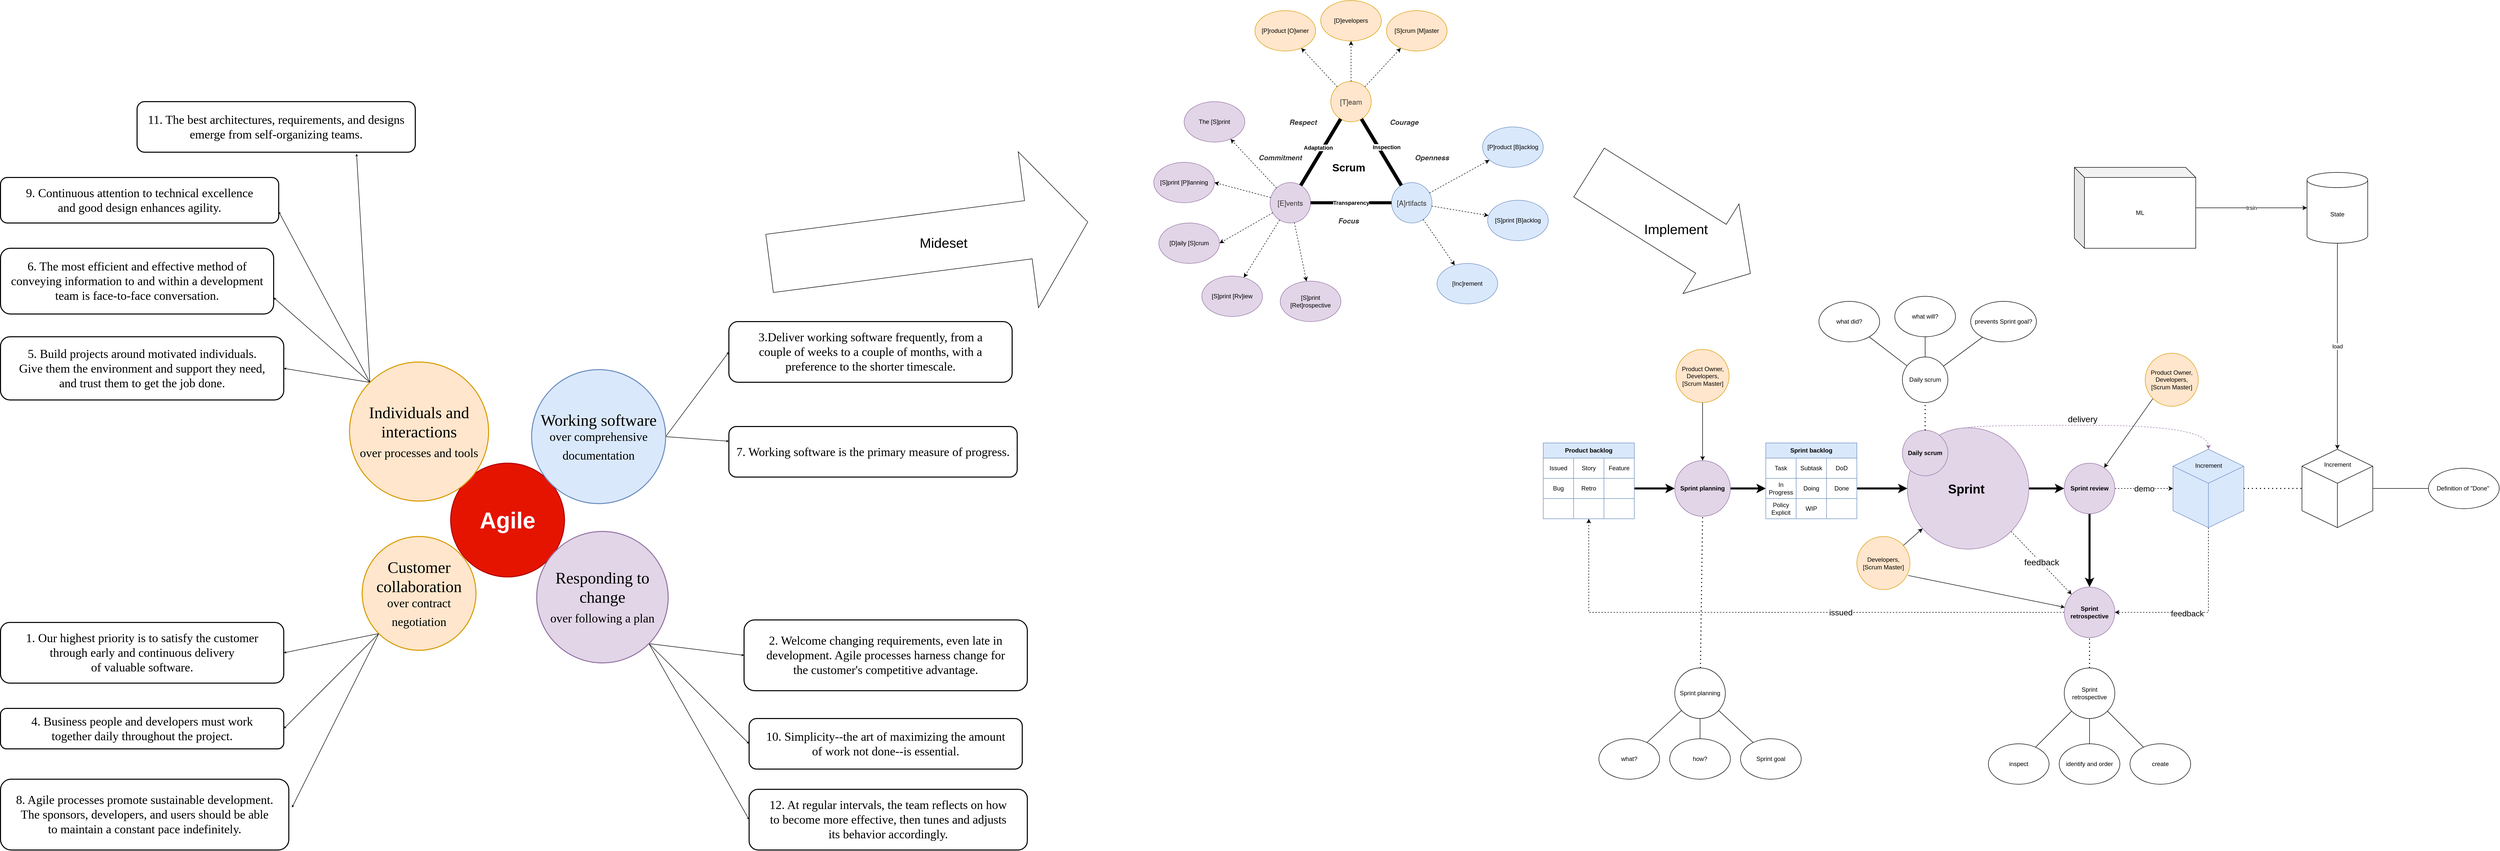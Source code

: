 <mxfile version="20.6.0" type="github">
  <diagram id="vTIlGKn34Agy7_nbuYvW" name="Page-1">
    <mxGraphModel dx="5376" dy="1894" grid="1" gridSize="10" guides="1" tooltips="1" connect="1" arrows="1" fold="1" page="1" pageScale="1" pageWidth="1100" pageHeight="850" math="0" shadow="0">
      <root>
        <mxCell id="0" />
        <mxCell id="1" parent="0" />
        <mxCell id="4XVsGeKiMnGcDN7NZz1f-46" style="edgeStyle=orthogonalEdgeStyle;rounded=0;orthogonalLoop=1;jettySize=auto;html=1;strokeWidth=4;" parent="1" source="4XVsGeKiMnGcDN7NZz1f-1" target="pWea8SycgsO2kqLgSIZi-3" edge="1">
          <mxGeometry relative="1" as="geometry">
            <mxPoint x="920" y="325" as="targetPoint" />
          </mxGeometry>
        </mxCell>
        <mxCell id="4XVsGeKiMnGcDN7NZz1f-50" style="edgeStyle=orthogonalEdgeStyle;rounded=0;orthogonalLoop=1;jettySize=auto;html=1;strokeWidth=4;" parent="1" source="pWea8SycgsO2kqLgSIZi-3" target="pWea8SycgsO2kqLgSIZi-4" edge="1">
          <mxGeometry relative="1" as="geometry">
            <mxPoint x="715" y="540" as="targetPoint" />
            <Array as="points">
              <mxPoint x="970" y="420" />
              <mxPoint x="970" y="420" />
            </Array>
          </mxGeometry>
        </mxCell>
        <mxCell id="--FnyJ7yt4JysMKt7wGG-60" style="edgeStyle=orthogonalEdgeStyle;rounded=0;orthogonalLoop=1;jettySize=auto;html=1;entryX=0.5;entryY=0;entryDx=0;entryDy=0;entryPerimeter=0;fontSize=25;endSize=6;strokeWidth=1;spacing=7;fillColor=#e1d5e7;strokeColor=#9673a6;curved=1;dashed=1;" parent="1" source="4XVsGeKiMnGcDN7NZz1f-1" target="4XVsGeKiMnGcDN7NZz1f-44" edge="1">
          <mxGeometry relative="1" as="geometry">
            <Array as="points">
              <mxPoint x="730" y="200" />
              <mxPoint x="1205" y="200" />
            </Array>
          </mxGeometry>
        </mxCell>
        <mxCell id="--FnyJ7yt4JysMKt7wGG-61" value="&lt;font style=&quot;font-size: 17px&quot;&gt;delivery&lt;/font&gt;" style="edgeLabel;html=1;align=center;verticalAlign=middle;resizable=0;points=[];fontSize=45;labelBackgroundColor=none;" parent="--FnyJ7yt4JysMKt7wGG-60" vertex="1" connectable="0">
          <mxGeometry x="-0.438" y="-5" relative="1" as="geometry">
            <mxPoint x="83" y="-27" as="offset" />
          </mxGeometry>
        </mxCell>
        <mxCell id="--FnyJ7yt4JysMKt7wGG-63" value="feedback" style="rounded=0;orthogonalLoop=1;jettySize=auto;html=1;exitX=1;exitY=1;exitDx=0;exitDy=0;entryX=0;entryY=0;entryDx=0;entryDy=0;dashed=1;fontSize=17;endSize=6;strokeWidth=1;" parent="1" source="4XVsGeKiMnGcDN7NZz1f-1" target="pWea8SycgsO2kqLgSIZi-4" edge="1">
          <mxGeometry relative="1" as="geometry" />
        </mxCell>
        <mxCell id="4XVsGeKiMnGcDN7NZz1f-1" value="Sprint&amp;nbsp;" style="ellipse;whiteSpace=wrap;html=1;aspect=fixed;fillColor=#e1d5e7;strokeColor=#9673a6;fontStyle=1;fontSize=25;" parent="1" vertex="1">
          <mxGeometry x="610" y="205" width="240" height="240" as="geometry" />
        </mxCell>
        <mxCell id="4XVsGeKiMnGcDN7NZz1f-32" style="edgeStyle=orthogonalEdgeStyle;rounded=0;orthogonalLoop=1;jettySize=auto;html=1;strokeWidth=4;" parent="1" source="pWea8SycgsO2kqLgSIZi-2" target="4XVsGeKiMnGcDN7NZz1f-24" edge="1">
          <mxGeometry relative="1" as="geometry">
            <mxPoint x="260" y="325" as="sourcePoint" />
          </mxGeometry>
        </mxCell>
        <mxCell id="4XVsGeKiMnGcDN7NZz1f-17" style="edgeStyle=orthogonalEdgeStyle;rounded=0;orthogonalLoop=1;jettySize=auto;html=1;spacing=4;fontSize=15;strokeWidth=4;" parent="1" source="4XVsGeKiMnGcDN7NZz1f-8" target="pWea8SycgsO2kqLgSIZi-2" edge="1">
          <mxGeometry relative="1" as="geometry">
            <mxPoint x="140" y="325" as="targetPoint" />
          </mxGeometry>
        </mxCell>
        <mxCell id="4XVsGeKiMnGcDN7NZz1f-33" style="edgeStyle=orthogonalEdgeStyle;rounded=0;orthogonalLoop=1;jettySize=auto;html=1;strokeWidth=4;" parent="1" source="4XVsGeKiMnGcDN7NZz1f-24" target="4XVsGeKiMnGcDN7NZz1f-1" edge="1">
          <mxGeometry relative="1" as="geometry" />
        </mxCell>
        <mxCell id="4XVsGeKiMnGcDN7NZz1f-36" value="&lt;span style=&quot;color: rgb(51 , 51 , 51) ; font-family: &amp;quot;helvetica neue&amp;quot; , &amp;quot;helvetica&amp;quot; , &amp;quot;arial&amp;quot; , sans-serif ; font-size: 14px&quot;&gt;[T]eam&lt;/span&gt;" style="ellipse;whiteSpace=wrap;html=1;aspect=fixed;fillColor=#ffe6cc;strokeColor=#d79b00;" parent="1" vertex="1">
          <mxGeometry x="-530" y="-480" width="80" height="80" as="geometry" />
        </mxCell>
        <mxCell id="4XVsGeKiMnGcDN7NZz1f-37" value="&lt;span style=&quot;color: rgb(51 , 51 , 51) ; font-family: &amp;quot;helvetica neue&amp;quot; , &amp;quot;helvetica&amp;quot; , &amp;quot;arial&amp;quot; , sans-serif ; font-size: 14px&quot;&gt;[E]vents&lt;/span&gt;" style="ellipse;whiteSpace=wrap;html=1;aspect=fixed;fillColor=#e1d5e7;strokeColor=#9673a6;" parent="1" vertex="1">
          <mxGeometry x="-650" y="-280" width="80" height="80" as="geometry" />
        </mxCell>
        <mxCell id="4XVsGeKiMnGcDN7NZz1f-38" value="&lt;span style=&quot;color: rgb(51 , 51 , 51) ; font-family: &amp;quot;helvetica neue&amp;quot; , &amp;quot;helvetica&amp;quot; , &amp;quot;arial&amp;quot; , sans-serif ; font-size: 14px&quot;&gt;[A]rtifacts&lt;/span&gt;" style="ellipse;whiteSpace=wrap;html=1;aspect=fixed;fillColor=#dae8fc;strokeColor=#6c8ebf;" parent="1" vertex="1">
          <mxGeometry x="-410" y="-280" width="80" height="80" as="geometry" />
        </mxCell>
        <mxCell id="4XVsGeKiMnGcDN7NZz1f-39" value="Inspection" style="endArrow=none;html=1;strokeWidth=7;fontStyle=1" parent="1" source="4XVsGeKiMnGcDN7NZz1f-38" target="4XVsGeKiMnGcDN7NZz1f-36" edge="1">
          <mxGeometry x="0.045" y="-14" width="50" height="50" relative="1" as="geometry">
            <mxPoint x="-100" y="-180" as="sourcePoint" />
            <mxPoint x="-50" y="-230" as="targetPoint" />
            <mxPoint as="offset" />
          </mxGeometry>
        </mxCell>
        <mxCell id="4XVsGeKiMnGcDN7NZz1f-40" value="" style="endArrow=none;html=1;strokeWidth=7;" parent="1" source="4XVsGeKiMnGcDN7NZz1f-37" target="4XVsGeKiMnGcDN7NZz1f-36" edge="1">
          <mxGeometry width="50" height="50" relative="1" as="geometry">
            <mxPoint x="-180" y="-120" as="sourcePoint" />
            <mxPoint x="-536.95" y="-340.442" as="targetPoint" />
          </mxGeometry>
        </mxCell>
        <mxCell id="qiKfdvFr4R7piAgloskP-28" value="Adaptation" style="edgeLabel;html=1;align=center;verticalAlign=middle;resizable=0;points=[];fontStyle=1" parent="4XVsGeKiMnGcDN7NZz1f-40" vertex="1" connectable="0">
          <mxGeometry x="0.163" y="1" relative="1" as="geometry">
            <mxPoint x="-10.72" y="1.48" as="offset" />
          </mxGeometry>
        </mxCell>
        <mxCell id="4XVsGeKiMnGcDN7NZz1f-41" value="Transparency" style="endArrow=none;html=1;strokeWidth=6;fontStyle=1" parent="1" source="4XVsGeKiMnGcDN7NZz1f-38" target="4XVsGeKiMnGcDN7NZz1f-37" edge="1">
          <mxGeometry width="50" height="50" relative="1" as="geometry">
            <mxPoint x="-100" y="-180" as="sourcePoint" />
            <mxPoint x="-50" y="-230" as="targetPoint" />
          </mxGeometry>
        </mxCell>
        <mxCell id="4XVsGeKiMnGcDN7NZz1f-43" value="Scrum" style="text;html=1;align=center;verticalAlign=middle;resizable=0;points=[];autosize=1;fontStyle=1;spacing=3;fontSize=21;" parent="1" vertex="1">
          <mxGeometry x="-540" y="-330" width="90" height="40" as="geometry" />
        </mxCell>
        <mxCell id="4XVsGeKiMnGcDN7NZz1f-49" style="edgeStyle=orthogonalEdgeStyle;rounded=0;orthogonalLoop=1;jettySize=auto;html=1;dashed=1;" parent="1" source="4XVsGeKiMnGcDN7NZz1f-44" target="pWea8SycgsO2kqLgSIZi-4" edge="1">
          <mxGeometry relative="1" as="geometry">
            <Array as="points">
              <mxPoint x="1205" y="570" />
            </Array>
            <mxPoint x="775" y="570" as="targetPoint" />
          </mxGeometry>
        </mxCell>
        <mxCell id="--FnyJ7yt4JysMKt7wGG-62" value="feedback" style="edgeLabel;html=1;align=center;verticalAlign=middle;resizable=0;points=[];fontSize=16;" parent="4XVsGeKiMnGcDN7NZz1f-49" vertex="1" connectable="0">
          <mxGeometry x="0.187" y="2" relative="1" as="geometry">
            <mxPoint x="-1" as="offset" />
          </mxGeometry>
        </mxCell>
        <mxCell id="4XVsGeKiMnGcDN7NZz1f-44" value="" style="html=1;whiteSpace=wrap;shape=isoCube2;backgroundOutline=1;isoAngle=15;fillColor=#dae8fc;strokeColor=#6c8ebf;" parent="1" vertex="1">
          <mxGeometry x="1135" y="247.5" width="140" height="155" as="geometry" />
        </mxCell>
        <mxCell id="4XVsGeKiMnGcDN7NZz1f-47" value="demo" style="edgeStyle=orthogonalEdgeStyle;rounded=0;orthogonalLoop=1;jettySize=auto;html=1;dashed=1;fontSize=16;" parent="1" source="pWea8SycgsO2kqLgSIZi-3" target="4XVsGeKiMnGcDN7NZz1f-44" edge="1">
          <mxGeometry relative="1" as="geometry">
            <mxPoint x="1040" y="325" as="sourcePoint" />
          </mxGeometry>
        </mxCell>
        <mxCell id="4XVsGeKiMnGcDN7NZz1f-51" style="edgeStyle=orthogonalEdgeStyle;rounded=0;orthogonalLoop=1;jettySize=auto;html=1;dashed=1;" parent="1" source="pWea8SycgsO2kqLgSIZi-4" target="4XVsGeKiMnGcDN7NZz1f-3" edge="1">
          <mxGeometry relative="1" as="geometry">
            <mxPoint x="655" y="570" as="sourcePoint" />
          </mxGeometry>
        </mxCell>
        <mxCell id="--FnyJ7yt4JysMKt7wGG-65" value="issued" style="edgeLabel;html=1;align=center;verticalAlign=middle;resizable=0;points=[];fontSize=16;" parent="4XVsGeKiMnGcDN7NZz1f-51" vertex="1" connectable="0">
          <mxGeometry x="-0.213" relative="1" as="geometry">
            <mxPoint as="offset" />
          </mxGeometry>
        </mxCell>
        <mxCell id="4XVsGeKiMnGcDN7NZz1f-19" value="Sprint backlog" style="shape=table;html=1;whiteSpace=wrap;startSize=30;container=1;collapsible=0;childLayout=tableLayout;fontStyle=1;align=center;fillColor=#dae8fc;strokeColor=#6c8ebf;" parent="1" vertex="1">
          <mxGeometry x="330" y="235" width="180" height="150" as="geometry" />
        </mxCell>
        <mxCell id="4XVsGeKiMnGcDN7NZz1f-20" value="" style="shape=partialRectangle;html=1;whiteSpace=wrap;collapsible=0;dropTarget=0;pointerEvents=0;fillColor=none;top=0;left=0;bottom=0;right=0;points=[[0,0.5],[1,0.5]];portConstraint=eastwest;" parent="4XVsGeKiMnGcDN7NZz1f-19" vertex="1">
          <mxGeometry y="30" width="180" height="40" as="geometry" />
        </mxCell>
        <mxCell id="4XVsGeKiMnGcDN7NZz1f-21" value="Task" style="shape=partialRectangle;html=1;whiteSpace=wrap;connectable=0;fillColor=none;top=0;left=0;bottom=0;right=0;overflow=hidden;" parent="4XVsGeKiMnGcDN7NZz1f-20" vertex="1">
          <mxGeometry width="60" height="40" as="geometry" />
        </mxCell>
        <mxCell id="4XVsGeKiMnGcDN7NZz1f-22" value="Subtask" style="shape=partialRectangle;html=1;whiteSpace=wrap;connectable=0;fillColor=none;top=0;left=0;bottom=0;right=0;overflow=hidden;" parent="4XVsGeKiMnGcDN7NZz1f-20" vertex="1">
          <mxGeometry x="60" width="60" height="40" as="geometry" />
        </mxCell>
        <mxCell id="4XVsGeKiMnGcDN7NZz1f-23" value="DoD" style="shape=partialRectangle;html=1;whiteSpace=wrap;connectable=0;fillColor=none;top=0;left=0;bottom=0;right=0;overflow=hidden;" parent="4XVsGeKiMnGcDN7NZz1f-20" vertex="1">
          <mxGeometry x="120" width="60" height="40" as="geometry" />
        </mxCell>
        <mxCell id="4XVsGeKiMnGcDN7NZz1f-24" value="" style="shape=partialRectangle;html=1;whiteSpace=wrap;collapsible=0;dropTarget=0;pointerEvents=0;fillColor=none;top=0;left=0;bottom=0;right=0;points=[[0,0.5],[1,0.5]];portConstraint=eastwest;" parent="4XVsGeKiMnGcDN7NZz1f-19" vertex="1">
          <mxGeometry y="70" width="180" height="40" as="geometry" />
        </mxCell>
        <mxCell id="4XVsGeKiMnGcDN7NZz1f-25" value="In Progress" style="shape=partialRectangle;html=1;whiteSpace=wrap;connectable=0;fillColor=none;top=0;left=0;bottom=0;right=0;overflow=hidden;" parent="4XVsGeKiMnGcDN7NZz1f-24" vertex="1">
          <mxGeometry width="60" height="40" as="geometry" />
        </mxCell>
        <mxCell id="4XVsGeKiMnGcDN7NZz1f-26" value="Doing" style="shape=partialRectangle;html=1;whiteSpace=wrap;connectable=0;fillColor=none;top=0;left=0;bottom=0;right=0;overflow=hidden;" parent="4XVsGeKiMnGcDN7NZz1f-24" vertex="1">
          <mxGeometry x="60" width="60" height="40" as="geometry" />
        </mxCell>
        <mxCell id="4XVsGeKiMnGcDN7NZz1f-27" value="Done" style="shape=partialRectangle;html=1;whiteSpace=wrap;connectable=0;fillColor=none;top=0;left=0;bottom=0;right=0;overflow=hidden;" parent="4XVsGeKiMnGcDN7NZz1f-24" vertex="1">
          <mxGeometry x="120" width="60" height="40" as="geometry" />
        </mxCell>
        <mxCell id="4XVsGeKiMnGcDN7NZz1f-28" value="" style="shape=partialRectangle;html=1;whiteSpace=wrap;collapsible=0;dropTarget=0;pointerEvents=0;fillColor=none;top=0;left=0;bottom=0;right=0;points=[[0,0.5],[1,0.5]];portConstraint=eastwest;" parent="4XVsGeKiMnGcDN7NZz1f-19" vertex="1">
          <mxGeometry y="110" width="180" height="40" as="geometry" />
        </mxCell>
        <mxCell id="4XVsGeKiMnGcDN7NZz1f-29" value="Policy Explicit" style="shape=partialRectangle;html=1;whiteSpace=wrap;connectable=0;fillColor=none;top=0;left=0;bottom=0;right=0;overflow=hidden;" parent="4XVsGeKiMnGcDN7NZz1f-28" vertex="1">
          <mxGeometry width="60" height="40" as="geometry" />
        </mxCell>
        <mxCell id="4XVsGeKiMnGcDN7NZz1f-30" value="WIP" style="shape=partialRectangle;html=1;whiteSpace=wrap;connectable=0;fillColor=none;top=0;left=0;bottom=0;right=0;overflow=hidden;" parent="4XVsGeKiMnGcDN7NZz1f-28" vertex="1">
          <mxGeometry x="60" width="60" height="40" as="geometry" />
        </mxCell>
        <mxCell id="4XVsGeKiMnGcDN7NZz1f-31" value="" style="shape=partialRectangle;html=1;whiteSpace=wrap;connectable=0;fillColor=none;top=0;left=0;bottom=0;right=0;overflow=hidden;" parent="4XVsGeKiMnGcDN7NZz1f-28" vertex="1">
          <mxGeometry x="120" width="60" height="40" as="geometry" />
        </mxCell>
        <mxCell id="4XVsGeKiMnGcDN7NZz1f-3" value="Product backlog" style="shape=table;html=1;whiteSpace=wrap;startSize=30;container=1;collapsible=0;childLayout=tableLayout;fontStyle=1;align=center;fillColor=#dae8fc;strokeColor=#6c8ebf;" parent="1" vertex="1">
          <mxGeometry x="-110" y="235" width="180" height="150" as="geometry" />
        </mxCell>
        <mxCell id="4XVsGeKiMnGcDN7NZz1f-4" value="" style="shape=partialRectangle;html=1;whiteSpace=wrap;collapsible=0;dropTarget=0;pointerEvents=0;fillColor=none;top=0;left=0;bottom=0;right=0;points=[[0,0.5],[1,0.5]];portConstraint=eastwest;" parent="4XVsGeKiMnGcDN7NZz1f-3" vertex="1">
          <mxGeometry y="30" width="180" height="40" as="geometry" />
        </mxCell>
        <mxCell id="4XVsGeKiMnGcDN7NZz1f-5" value="Issued" style="shape=partialRectangle;html=1;whiteSpace=wrap;connectable=0;fillColor=none;top=0;left=0;bottom=0;right=0;overflow=hidden;" parent="4XVsGeKiMnGcDN7NZz1f-4" vertex="1">
          <mxGeometry width="60" height="40" as="geometry" />
        </mxCell>
        <mxCell id="4XVsGeKiMnGcDN7NZz1f-6" value="Story" style="shape=partialRectangle;html=1;whiteSpace=wrap;connectable=0;fillColor=none;top=0;left=0;bottom=0;right=0;overflow=hidden;" parent="4XVsGeKiMnGcDN7NZz1f-4" vertex="1">
          <mxGeometry x="60" width="60" height="40" as="geometry" />
        </mxCell>
        <mxCell id="4XVsGeKiMnGcDN7NZz1f-7" value="Feature" style="shape=partialRectangle;html=1;whiteSpace=wrap;connectable=0;fillColor=none;top=0;left=0;bottom=0;right=0;overflow=hidden;" parent="4XVsGeKiMnGcDN7NZz1f-4" vertex="1">
          <mxGeometry x="120" width="60" height="40" as="geometry" />
        </mxCell>
        <mxCell id="4XVsGeKiMnGcDN7NZz1f-8" value="" style="shape=partialRectangle;html=1;whiteSpace=wrap;collapsible=0;dropTarget=0;pointerEvents=0;fillColor=none;top=0;left=0;bottom=0;right=0;points=[[0,0.5],[1,0.5]];portConstraint=eastwest;" parent="4XVsGeKiMnGcDN7NZz1f-3" vertex="1">
          <mxGeometry y="70" width="180" height="40" as="geometry" />
        </mxCell>
        <mxCell id="4XVsGeKiMnGcDN7NZz1f-9" value="Bug" style="shape=partialRectangle;html=1;whiteSpace=wrap;connectable=0;fillColor=none;top=0;left=0;bottom=0;right=0;overflow=hidden;" parent="4XVsGeKiMnGcDN7NZz1f-8" vertex="1">
          <mxGeometry width="60" height="40" as="geometry" />
        </mxCell>
        <mxCell id="4XVsGeKiMnGcDN7NZz1f-10" value="Retro" style="shape=partialRectangle;html=1;whiteSpace=wrap;connectable=0;fillColor=none;top=0;left=0;bottom=0;right=0;overflow=hidden;" parent="4XVsGeKiMnGcDN7NZz1f-8" vertex="1">
          <mxGeometry x="60" width="60" height="40" as="geometry" />
        </mxCell>
        <mxCell id="4XVsGeKiMnGcDN7NZz1f-11" value="" style="shape=partialRectangle;html=1;whiteSpace=wrap;connectable=0;fillColor=none;top=0;left=0;bottom=0;right=0;overflow=hidden;" parent="4XVsGeKiMnGcDN7NZz1f-8" vertex="1">
          <mxGeometry x="120" width="60" height="40" as="geometry" />
        </mxCell>
        <mxCell id="4XVsGeKiMnGcDN7NZz1f-12" value="" style="shape=partialRectangle;html=1;whiteSpace=wrap;collapsible=0;dropTarget=0;pointerEvents=0;fillColor=none;top=0;left=0;bottom=0;right=0;points=[[0,0.5],[1,0.5]];portConstraint=eastwest;" parent="4XVsGeKiMnGcDN7NZz1f-3" vertex="1">
          <mxGeometry y="110" width="180" height="40" as="geometry" />
        </mxCell>
        <mxCell id="4XVsGeKiMnGcDN7NZz1f-13" value="" style="shape=partialRectangle;html=1;whiteSpace=wrap;connectable=0;fillColor=none;top=0;left=0;bottom=0;right=0;overflow=hidden;" parent="4XVsGeKiMnGcDN7NZz1f-12" vertex="1">
          <mxGeometry width="60" height="40" as="geometry" />
        </mxCell>
        <mxCell id="4XVsGeKiMnGcDN7NZz1f-14" value="" style="shape=partialRectangle;html=1;whiteSpace=wrap;connectable=0;fillColor=none;top=0;left=0;bottom=0;right=0;overflow=hidden;" parent="4XVsGeKiMnGcDN7NZz1f-12" vertex="1">
          <mxGeometry x="60" width="60" height="40" as="geometry" />
        </mxCell>
        <mxCell id="4XVsGeKiMnGcDN7NZz1f-15" value="" style="shape=partialRectangle;html=1;whiteSpace=wrap;connectable=0;fillColor=none;top=0;left=0;bottom=0;right=0;overflow=hidden;" parent="4XVsGeKiMnGcDN7NZz1f-12" vertex="1">
          <mxGeometry x="120" width="60" height="40" as="geometry" />
        </mxCell>
        <mxCell id="4XVsGeKiMnGcDN7NZz1f-52" value="Increment" style="text;html=1;align=center;verticalAlign=middle;resizable=0;points=[];autosize=1;" parent="1" vertex="1">
          <mxGeometry x="1170" y="270" width="70" height="20" as="geometry" />
        </mxCell>
        <mxCell id="4XVsGeKiMnGcDN7NZz1f-55" value="what?" style="ellipse;whiteSpace=wrap;html=1;" parent="1" vertex="1">
          <mxGeometry y="820" width="120" height="80" as="geometry" />
        </mxCell>
        <mxCell id="4XVsGeKiMnGcDN7NZz1f-56" value="how?" style="ellipse;whiteSpace=wrap;html=1;" parent="1" vertex="1">
          <mxGeometry x="140" y="820" width="120" height="80" as="geometry" />
        </mxCell>
        <mxCell id="4XVsGeKiMnGcDN7NZz1f-57" value="Sprint goal" style="ellipse;whiteSpace=wrap;html=1;" parent="1" vertex="1">
          <mxGeometry x="280" y="820" width="120" height="80" as="geometry" />
        </mxCell>
        <mxCell id="4XVsGeKiMnGcDN7NZz1f-58" value="" style="endArrow=none;html=1;" parent="1" source="4XVsGeKiMnGcDN7NZz1f-55" target="pWea8SycgsO2kqLgSIZi-8" edge="1">
          <mxGeometry width="50" height="50" relative="1" as="geometry">
            <mxPoint x="70" y="790" as="sourcePoint" />
            <mxPoint x="165" y="770" as="targetPoint" />
          </mxGeometry>
        </mxCell>
        <mxCell id="4XVsGeKiMnGcDN7NZz1f-59" value="" style="endArrow=none;html=1;" parent="1" source="4XVsGeKiMnGcDN7NZz1f-56" target="pWea8SycgsO2kqLgSIZi-8" edge="1">
          <mxGeometry width="50" height="50" relative="1" as="geometry">
            <mxPoint x="350" y="760" as="sourcePoint" />
            <mxPoint x="200" y="770" as="targetPoint" />
          </mxGeometry>
        </mxCell>
        <mxCell id="4XVsGeKiMnGcDN7NZz1f-60" value="" style="endArrow=none;html=1;" parent="1" source="4XVsGeKiMnGcDN7NZz1f-57" target="pWea8SycgsO2kqLgSIZi-8" edge="1">
          <mxGeometry width="50" height="50" relative="1" as="geometry">
            <mxPoint x="370" y="780" as="sourcePoint" />
            <mxPoint x="235" y="770" as="targetPoint" />
          </mxGeometry>
        </mxCell>
        <mxCell id="4XVsGeKiMnGcDN7NZz1f-61" value="" style="html=1;whiteSpace=wrap;shape=isoCube2;backgroundOutline=1;isoAngle=15;" parent="1" vertex="1">
          <mxGeometry x="1390" y="247.5" width="140" height="155" as="geometry" />
        </mxCell>
        <mxCell id="4XVsGeKiMnGcDN7NZz1f-62" value="Increment" style="text;html=1;align=center;verticalAlign=middle;resizable=0;points=[];autosize=1;" parent="1" vertex="1">
          <mxGeometry x="1425" y="267.5" width="70" height="20" as="geometry" />
        </mxCell>
        <mxCell id="4XVsGeKiMnGcDN7NZz1f-63" value="Definition of &quot;Done&quot;&amp;nbsp;" style="ellipse;whiteSpace=wrap;html=1;" parent="1" vertex="1">
          <mxGeometry x="1640" y="285" width="140" height="80" as="geometry" />
        </mxCell>
        <mxCell id="4XVsGeKiMnGcDN7NZz1f-66" value="" style="endArrow=none;html=1;" parent="1" source="4XVsGeKiMnGcDN7NZz1f-63" target="4XVsGeKiMnGcDN7NZz1f-61" edge="1">
          <mxGeometry width="50" height="50" relative="1" as="geometry">
            <mxPoint x="1570" y="427.5" as="sourcePoint" />
            <mxPoint x="1620" y="377.5" as="targetPoint" />
          </mxGeometry>
        </mxCell>
        <mxCell id="4XVsGeKiMnGcDN7NZz1f-68" value="what did?" style="ellipse;whiteSpace=wrap;html=1;" parent="1" vertex="1">
          <mxGeometry x="435" y="-45" width="120" height="80" as="geometry" />
        </mxCell>
        <mxCell id="4XVsGeKiMnGcDN7NZz1f-69" value="what will?" style="ellipse;whiteSpace=wrap;html=1;" parent="1" vertex="1">
          <mxGeometry x="585" y="-55" width="120" height="80" as="geometry" />
        </mxCell>
        <mxCell id="4XVsGeKiMnGcDN7NZz1f-70" value="prevents Sprint goal?" style="ellipse;whiteSpace=wrap;html=1;" parent="1" vertex="1">
          <mxGeometry x="735" y="-45" width="130" height="80" as="geometry" />
        </mxCell>
        <mxCell id="4XVsGeKiMnGcDN7NZz1f-71" value="" style="endArrow=none;html=1;" parent="1" source="4XVsGeKiMnGcDN7NZz1f-68" target="pWea8SycgsO2kqLgSIZi-5" edge="1">
          <mxGeometry width="50" height="50" relative="1" as="geometry">
            <mxPoint x="415" y="155" as="sourcePoint" />
            <mxPoint x="600" y="65" as="targetPoint" />
          </mxGeometry>
        </mxCell>
        <mxCell id="4XVsGeKiMnGcDN7NZz1f-72" value="" style="endArrow=none;html=1;" parent="1" source="4XVsGeKiMnGcDN7NZz1f-69" target="pWea8SycgsO2kqLgSIZi-5" edge="1">
          <mxGeometry width="50" height="50" relative="1" as="geometry">
            <mxPoint x="785" y="105" as="sourcePoint" />
            <mxPoint x="645" y="65" as="targetPoint" />
          </mxGeometry>
        </mxCell>
        <mxCell id="4XVsGeKiMnGcDN7NZz1f-73" value="" style="endArrow=none;html=1;" parent="1" source="4XVsGeKiMnGcDN7NZz1f-70" target="pWea8SycgsO2kqLgSIZi-5" edge="1">
          <mxGeometry width="50" height="50" relative="1" as="geometry">
            <mxPoint x="755" y="105" as="sourcePoint" />
            <mxPoint x="691.5" y="65" as="targetPoint" />
          </mxGeometry>
        </mxCell>
        <mxCell id="4XVsGeKiMnGcDN7NZz1f-75" value="inspect" style="ellipse;whiteSpace=wrap;html=1;" parent="1" vertex="1">
          <mxGeometry x="770" y="830" width="120" height="80" as="geometry" />
        </mxCell>
        <mxCell id="4XVsGeKiMnGcDN7NZz1f-76" value="identify and order" style="ellipse;whiteSpace=wrap;html=1;" parent="1" vertex="1">
          <mxGeometry x="910" y="830" width="120" height="80" as="geometry" />
        </mxCell>
        <mxCell id="4XVsGeKiMnGcDN7NZz1f-77" value="create" style="ellipse;whiteSpace=wrap;html=1;" parent="1" vertex="1">
          <mxGeometry x="1050" y="830" width="120" height="80" as="geometry" />
        </mxCell>
        <mxCell id="4XVsGeKiMnGcDN7NZz1f-78" value="" style="endArrow=none;html=1;" parent="1" source="4XVsGeKiMnGcDN7NZz1f-75" target="pWea8SycgsO2kqLgSIZi-7" edge="1">
          <mxGeometry width="50" height="50" relative="1" as="geometry">
            <mxPoint x="830" y="780" as="sourcePoint" />
            <mxPoint x="937.692" y="770" as="targetPoint" />
          </mxGeometry>
        </mxCell>
        <mxCell id="4XVsGeKiMnGcDN7NZz1f-79" value="" style="endArrow=none;html=1;" parent="1" source="4XVsGeKiMnGcDN7NZz1f-76" target="pWea8SycgsO2kqLgSIZi-7" edge="1">
          <mxGeometry width="50" height="50" relative="1" as="geometry">
            <mxPoint x="1120" y="820" as="sourcePoint" />
            <mxPoint x="970" y="770" as="targetPoint" />
          </mxGeometry>
        </mxCell>
        <mxCell id="4XVsGeKiMnGcDN7NZz1f-80" value="" style="endArrow=none;html=1;" parent="1" source="4XVsGeKiMnGcDN7NZz1f-77" target="pWea8SycgsO2kqLgSIZi-7" edge="1">
          <mxGeometry width="50" height="50" relative="1" as="geometry">
            <mxPoint x="1110" y="780" as="sourcePoint" />
            <mxPoint x="1002.308" y="770" as="targetPoint" />
          </mxGeometry>
        </mxCell>
        <mxCell id="pWea8SycgsO2kqLgSIZi-1" value="&lt;span&gt;Daily scrum&lt;/span&gt;" style="ellipse;whiteSpace=wrap;html=1;aspect=fixed;fillColor=#e1d5e7;strokeColor=#9673a6;fontStyle=1" parent="1" vertex="1">
          <mxGeometry x="600" y="210" width="90" height="90" as="geometry" />
        </mxCell>
        <mxCell id="pWea8SycgsO2kqLgSIZi-2" value="&lt;span&gt;Sprint planning&lt;/span&gt;" style="ellipse;whiteSpace=wrap;html=1;aspect=fixed;fillColor=#e1d5e7;strokeColor=#9673a6;fontStyle=1" parent="1" vertex="1">
          <mxGeometry x="150" y="270" width="110" height="110" as="geometry" />
        </mxCell>
        <mxCell id="pWea8SycgsO2kqLgSIZi-3" value="Sprint review" style="ellipse;whiteSpace=wrap;html=1;aspect=fixed;fillColor=#e1d5e7;strokeColor=#9673a6;fontStyle=1" parent="1" vertex="1">
          <mxGeometry x="920" y="275" width="100" height="100" as="geometry" />
        </mxCell>
        <mxCell id="pWea8SycgsO2kqLgSIZi-4" value="Sprint retrospective" style="ellipse;whiteSpace=wrap;html=1;aspect=fixed;fillColor=#e1d5e7;strokeColor=#9673a6;fontStyle=1" parent="1" vertex="1">
          <mxGeometry x="920" y="520" width="100" height="100" as="geometry" />
        </mxCell>
        <mxCell id="pWea8SycgsO2kqLgSIZi-5" value="&lt;span&gt;Daily scrum&lt;/span&gt;" style="ellipse;whiteSpace=wrap;html=1;aspect=fixed;" parent="1" vertex="1">
          <mxGeometry x="600" y="65" width="90" height="90" as="geometry" />
        </mxCell>
        <mxCell id="pWea8SycgsO2kqLgSIZi-7" value="Sprint retrospective" style="ellipse;whiteSpace=wrap;html=1;aspect=fixed;" parent="1" vertex="1">
          <mxGeometry x="920" y="680" width="100" height="100" as="geometry" />
        </mxCell>
        <mxCell id="pWea8SycgsO2kqLgSIZi-8" value="&lt;span&gt;Sprint planning&lt;/span&gt;" style="ellipse;whiteSpace=wrap;html=1;aspect=fixed;" parent="1" vertex="1">
          <mxGeometry x="150" y="680" width="100" height="100" as="geometry" />
        </mxCell>
        <mxCell id="pWea8SycgsO2kqLgSIZi-11" value="" style="endArrow=none;dashed=1;html=1;dashPattern=1 3;strokeWidth=2;" parent="1" source="pWea8SycgsO2kqLgSIZi-1" target="pWea8SycgsO2kqLgSIZi-5" edge="1">
          <mxGeometry width="50" height="50" relative="1" as="geometry">
            <mxPoint x="870" y="130" as="sourcePoint" />
            <mxPoint x="920" y="80" as="targetPoint" />
          </mxGeometry>
        </mxCell>
        <mxCell id="pWea8SycgsO2kqLgSIZi-12" value="" style="endArrow=none;dashed=1;html=1;dashPattern=1 3;strokeWidth=2;entryX=0.5;entryY=1;entryDx=0;entryDy=0;" parent="1" source="pWea8SycgsO2kqLgSIZi-8" target="pWea8SycgsO2kqLgSIZi-2" edge="1">
          <mxGeometry width="50" height="50" relative="1" as="geometry">
            <mxPoint x="330" y="670" as="sourcePoint" />
            <mxPoint x="380" y="620" as="targetPoint" />
          </mxGeometry>
        </mxCell>
        <mxCell id="pWea8SycgsO2kqLgSIZi-13" value="" style="endArrow=none;dashed=1;html=1;dashPattern=1 3;strokeWidth=2;" parent="1" source="pWea8SycgsO2kqLgSIZi-7" target="pWea8SycgsO2kqLgSIZi-4" edge="1">
          <mxGeometry width="50" height="50" relative="1" as="geometry">
            <mxPoint x="900" y="690" as="sourcePoint" />
            <mxPoint x="950" y="640" as="targetPoint" />
          </mxGeometry>
        </mxCell>
        <mxCell id="pWea8SycgsO2kqLgSIZi-14" value="" style="endArrow=none;dashed=1;html=1;dashPattern=1 3;strokeWidth=2;exitX=1;exitY=0.5;exitDx=0;exitDy=0;exitPerimeter=0;" parent="1" source="4XVsGeKiMnGcDN7NZz1f-44" target="4XVsGeKiMnGcDN7NZz1f-61" edge="1">
          <mxGeometry width="50" height="50" relative="1" as="geometry">
            <mxPoint x="1370" y="80" as="sourcePoint" />
            <mxPoint x="1420" y="30" as="targetPoint" />
          </mxGeometry>
        </mxCell>
        <mxCell id="qiKfdvFr4R7piAgloskP-3" value="[P]roduct [O]wner" style="ellipse;whiteSpace=wrap;html=1;fillColor=#ffe6cc;strokeColor=#d79b00;" parent="1" vertex="1">
          <mxGeometry x="-680" y="-620" width="120" height="80" as="geometry" />
        </mxCell>
        <mxCell id="qiKfdvFr4R7piAgloskP-4" value="[D]evelopers" style="ellipse;whiteSpace=wrap;html=1;fillColor=#ffe6cc;strokeColor=#d79b00;" parent="1" vertex="1">
          <mxGeometry x="-550" y="-640" width="120" height="80" as="geometry" />
        </mxCell>
        <mxCell id="qiKfdvFr4R7piAgloskP-5" value="[S]crum [M]aster" style="ellipse;whiteSpace=wrap;html=1;fillColor=#ffe6cc;strokeColor=#d79b00;" parent="1" vertex="1">
          <mxGeometry x="-420" y="-620" width="120" height="80" as="geometry" />
        </mxCell>
        <mxCell id="qiKfdvFr4R7piAgloskP-9" value="" style="endArrow=classic;html=1;dashed=1;" parent="1" source="4XVsGeKiMnGcDN7NZz1f-36" target="qiKfdvFr4R7piAgloskP-3" edge="1">
          <mxGeometry width="50" height="50" relative="1" as="geometry">
            <mxPoint x="-665" y="-540" as="sourcePoint" />
            <mxPoint x="-615" y="-590" as="targetPoint" />
          </mxGeometry>
        </mxCell>
        <mxCell id="qiKfdvFr4R7piAgloskP-10" value="" style="endArrow=classic;html=1;dashed=1;" parent="1" source="4XVsGeKiMnGcDN7NZz1f-36" target="qiKfdvFr4R7piAgloskP-4" edge="1">
          <mxGeometry width="50" height="50" relative="1" as="geometry">
            <mxPoint x="-415" y="-490" as="sourcePoint" />
            <mxPoint x="-519.667" y="-600.158" as="targetPoint" />
          </mxGeometry>
        </mxCell>
        <mxCell id="qiKfdvFr4R7piAgloskP-11" value="" style="endArrow=classic;html=1;dashed=1;" parent="1" source="4XVsGeKiMnGcDN7NZz1f-36" target="qiKfdvFr4R7piAgloskP-5" edge="1">
          <mxGeometry width="50" height="50" relative="1" as="geometry">
            <mxPoint x="-435" y="-450" as="sourcePoint" />
            <mxPoint x="-385" y="-500" as="targetPoint" />
          </mxGeometry>
        </mxCell>
        <mxCell id="qiKfdvFr4R7piAgloskP-12" value="The [S]print" style="ellipse;whiteSpace=wrap;html=1;fillColor=#e1d5e7;strokeColor=#9673a6;" parent="1" vertex="1">
          <mxGeometry x="-820" y="-440" width="120" height="80" as="geometry" />
        </mxCell>
        <mxCell id="qiKfdvFr4R7piAgloskP-13" value="[S]print [P]lanning" style="ellipse;whiteSpace=wrap;html=1;fillColor=#e1d5e7;strokeColor=#9673a6;" parent="1" vertex="1">
          <mxGeometry x="-880" y="-320" width="120" height="80" as="geometry" />
        </mxCell>
        <mxCell id="qiKfdvFr4R7piAgloskP-14" value="[D]aily [S]crum" style="ellipse;whiteSpace=wrap;html=1;fillColor=#e1d5e7;strokeColor=#9673a6;" parent="1" vertex="1">
          <mxGeometry x="-870" y="-200" width="120" height="80" as="geometry" />
        </mxCell>
        <mxCell id="qiKfdvFr4R7piAgloskP-15" value="[S]print [Rv]iew" style="ellipse;whiteSpace=wrap;html=1;fillColor=#e1d5e7;strokeColor=#9673a6;" parent="1" vertex="1">
          <mxGeometry x="-785" y="-95" width="120" height="80" as="geometry" />
        </mxCell>
        <mxCell id="qiKfdvFr4R7piAgloskP-16" value="[S]print [Ret]rospective" style="ellipse;whiteSpace=wrap;html=1;fillColor=#e1d5e7;strokeColor=#9673a6;" parent="1" vertex="1">
          <mxGeometry x="-630" y="-85" width="120" height="80" as="geometry" />
        </mxCell>
        <mxCell id="qiKfdvFr4R7piAgloskP-17" value="" style="endArrow=classic;html=1;dashed=1;" parent="1" source="4XVsGeKiMnGcDN7NZz1f-37" target="qiKfdvFr4R7piAgloskP-12" edge="1">
          <mxGeometry width="50" height="50" relative="1" as="geometry">
            <mxPoint x="-710" y="-280" as="sourcePoint" />
            <mxPoint x="-660" y="-330" as="targetPoint" />
          </mxGeometry>
        </mxCell>
        <mxCell id="qiKfdvFr4R7piAgloskP-18" value="" style="endArrow=classic;html=1;entryX=1;entryY=0.5;entryDx=0;entryDy=0;dashed=1;" parent="1" source="4XVsGeKiMnGcDN7NZz1f-37" target="qiKfdvFr4R7piAgloskP-13" edge="1">
          <mxGeometry width="50" height="50" relative="1" as="geometry">
            <mxPoint x="-700" y="-140" as="sourcePoint" />
            <mxPoint x="-650" y="-190" as="targetPoint" />
          </mxGeometry>
        </mxCell>
        <mxCell id="qiKfdvFr4R7piAgloskP-19" value="" style="endArrow=classic;html=1;entryX=1;entryY=0.5;entryDx=0;entryDy=0;dashed=1;" parent="1" source="4XVsGeKiMnGcDN7NZz1f-37" target="qiKfdvFr4R7piAgloskP-14" edge="1">
          <mxGeometry width="50" height="50" relative="1" as="geometry">
            <mxPoint x="-680" y="-150" as="sourcePoint" />
            <mxPoint x="-630" y="-200" as="targetPoint" />
          </mxGeometry>
        </mxCell>
        <mxCell id="qiKfdvFr4R7piAgloskP-20" value="" style="endArrow=classic;html=1;dashed=1;" parent="1" source="4XVsGeKiMnGcDN7NZz1f-37" target="qiKfdvFr4R7piAgloskP-15" edge="1">
          <mxGeometry width="50" height="50" relative="1" as="geometry">
            <mxPoint x="-650" y="-140" as="sourcePoint" />
            <mxPoint x="-600" y="-190" as="targetPoint" />
          </mxGeometry>
        </mxCell>
        <mxCell id="qiKfdvFr4R7piAgloskP-21" value="" style="endArrow=classic;html=1;dashed=1;" parent="1" source="4XVsGeKiMnGcDN7NZz1f-37" target="qiKfdvFr4R7piAgloskP-16" edge="1">
          <mxGeometry width="50" height="50" relative="1" as="geometry">
            <mxPoint x="-580" y="-160" as="sourcePoint" />
            <mxPoint x="-530" y="-210" as="targetPoint" />
          </mxGeometry>
        </mxCell>
        <mxCell id="qiKfdvFr4R7piAgloskP-22" value="[P]roduct [B]acklog" style="ellipse;whiteSpace=wrap;html=1;fillColor=#dae8fc;strokeColor=#6c8ebf;" parent="1" vertex="1">
          <mxGeometry x="-230" y="-390" width="120" height="80" as="geometry" />
        </mxCell>
        <mxCell id="qiKfdvFr4R7piAgloskP-23" value="[S]print [B]acklog" style="ellipse;whiteSpace=wrap;html=1;fillColor=#dae8fc;strokeColor=#6c8ebf;" parent="1" vertex="1">
          <mxGeometry x="-220" y="-245" width="120" height="80" as="geometry" />
        </mxCell>
        <mxCell id="qiKfdvFr4R7piAgloskP-24" value="[Inc]rement" style="ellipse;whiteSpace=wrap;html=1;fillColor=#dae8fc;strokeColor=#6c8ebf;" parent="1" vertex="1">
          <mxGeometry x="-320" y="-120" width="120" height="80" as="geometry" />
        </mxCell>
        <mxCell id="qiKfdvFr4R7piAgloskP-25" value="" style="endArrow=classic;html=1;dashed=1;" parent="1" source="4XVsGeKiMnGcDN7NZz1f-38" target="qiKfdvFr4R7piAgloskP-22" edge="1">
          <mxGeometry width="50" height="50" relative="1" as="geometry">
            <mxPoint x="-60" y="-190" as="sourcePoint" />
            <mxPoint x="-10" y="-240" as="targetPoint" />
          </mxGeometry>
        </mxCell>
        <mxCell id="qiKfdvFr4R7piAgloskP-26" value="" style="endArrow=classic;html=1;dashed=1;" parent="1" source="4XVsGeKiMnGcDN7NZz1f-38" target="qiKfdvFr4R7piAgloskP-23" edge="1">
          <mxGeometry width="50" height="50" relative="1" as="geometry">
            <mxPoint x="-80" y="-170" as="sourcePoint" />
            <mxPoint x="-30" y="-220" as="targetPoint" />
          </mxGeometry>
        </mxCell>
        <mxCell id="qiKfdvFr4R7piAgloskP-27" value="" style="endArrow=classic;html=1;dashed=1;" parent="1" source="4XVsGeKiMnGcDN7NZz1f-38" target="qiKfdvFr4R7piAgloskP-24" edge="1">
          <mxGeometry width="50" height="50" relative="1" as="geometry">
            <mxPoint x="-40" y="-230" as="sourcePoint" />
            <mxPoint x="10" y="-280" as="targetPoint" />
          </mxGeometry>
        </mxCell>
        <mxCell id="--FnyJ7yt4JysMKt7wGG-2" value="&lt;span style=&quot;box-sizing: border-box; font-weight: 700; color: rgb(51, 51, 51); font-family: &amp;quot;helvetica neue&amp;quot;, helvetica, arial, sans-serif; font-size: 14px; background-color: rgb(255, 255, 255);&quot;&gt;&lt;em style=&quot;box-sizing: border-box; font-size: 14px;&quot;&gt;Commitment&lt;/em&gt;&lt;/span&gt;" style="text;html=1;align=center;verticalAlign=middle;resizable=0;points=[];autosize=1;strokeColor=none;fillColor=none;fontSize=14;" parent="1" vertex="1">
          <mxGeometry x="-680" y="-340" width="100" height="20" as="geometry" />
        </mxCell>
        <mxCell id="--FnyJ7yt4JysMKt7wGG-3" value="&lt;span style=&quot;box-sizing: border-box ; font-weight: 700 ; color: rgb(51 , 51 , 51) ; font-family: &amp;#34;helvetica neue&amp;#34; , &amp;#34;helvetica&amp;#34; , &amp;#34;arial&amp;#34; , sans-serif ; font-size: 14px ; background-color: rgb(255 , 255 , 255)&quot;&gt;&lt;em style=&quot;box-sizing: border-box&quot;&gt;Focus&lt;/em&gt;&lt;/span&gt;" style="text;html=1;align=center;verticalAlign=middle;resizable=0;points=[];autosize=1;strokeColor=none;fillColor=none;" parent="1" vertex="1">
          <mxGeometry x="-525" y="-215" width="60" height="20" as="geometry" />
        </mxCell>
        <mxCell id="--FnyJ7yt4JysMKt7wGG-4" value="&lt;span style=&quot;box-sizing: border-box ; font-weight: 700 ; color: rgb(51 , 51 , 51) ; font-family: &amp;#34;helvetica neue&amp;#34; , &amp;#34;helvetica&amp;#34; , &amp;#34;arial&amp;#34; , sans-serif ; font-size: 14px ; background-color: rgb(255 , 255 , 255)&quot;&gt;&lt;em style=&quot;box-sizing: border-box&quot;&gt;Openness&lt;/em&gt;&lt;/span&gt;" style="text;html=1;align=center;verticalAlign=middle;resizable=0;points=[];autosize=1;strokeColor=none;fillColor=none;" parent="1" vertex="1">
          <mxGeometry x="-370" y="-340" width="80" height="20" as="geometry" />
        </mxCell>
        <mxCell id="--FnyJ7yt4JysMKt7wGG-5" value="&lt;span style=&quot;box-sizing: border-box ; font-weight: 700 ; color: rgb(51 , 51 , 51) ; font-family: &amp;#34;helvetica neue&amp;#34; , &amp;#34;helvetica&amp;#34; , &amp;#34;arial&amp;#34; , sans-serif ; font-size: 14px ; background-color: rgb(255 , 255 , 255)&quot;&gt;&lt;em style=&quot;box-sizing: border-box&quot;&gt;Respect&lt;/em&gt;&lt;/span&gt;" style="text;html=1;align=center;verticalAlign=middle;resizable=0;points=[];autosize=1;strokeColor=none;fillColor=none;" parent="1" vertex="1">
          <mxGeometry x="-620" y="-410" width="70" height="20" as="geometry" />
        </mxCell>
        <mxCell id="--FnyJ7yt4JysMKt7wGG-6" value="&lt;span style=&quot;box-sizing: border-box ; font-weight: 700 ; color: rgb(51 , 51 , 51) ; font-family: &amp;#34;helvetica neue&amp;#34; , &amp;#34;helvetica&amp;#34; , &amp;#34;arial&amp;#34; , sans-serif ; font-size: 14px ; background-color: rgb(255 , 255 , 255)&quot;&gt;&lt;em style=&quot;box-sizing: border-box&quot;&gt;Courage&lt;/em&gt;&lt;/span&gt;" style="text;html=1;align=center;verticalAlign=middle;resizable=0;points=[];autosize=1;strokeColor=none;fillColor=none;" parent="1" vertex="1">
          <mxGeometry x="-420" y="-410" width="70" height="20" as="geometry" />
        </mxCell>
        <mxCell id="--FnyJ7yt4JysMKt7wGG-9" style="edgeStyle=orthogonalEdgeStyle;rounded=0;orthogonalLoop=1;jettySize=auto;html=1;fontSize=20;strokeWidth=1;" parent="1" source="--FnyJ7yt4JysMKt7wGG-7" target="pWea8SycgsO2kqLgSIZi-2" edge="1">
          <mxGeometry relative="1" as="geometry" />
        </mxCell>
        <mxCell id="--FnyJ7yt4JysMKt7wGG-7" value="Product Owner, Developers,&lt;br&gt;[Scrum Master]" style="ellipse;whiteSpace=wrap;html=1;fillColor=#ffe6cc;strokeColor=#d79b00;" parent="1" vertex="1">
          <mxGeometry x="152.5" y="50" width="105" height="105" as="geometry" />
        </mxCell>
        <mxCell id="--FnyJ7yt4JysMKt7wGG-12" style="edgeStyle=none;rounded=0;orthogonalLoop=1;jettySize=auto;html=1;fontSize=20;strokeWidth=1;" parent="1" source="--FnyJ7yt4JysMKt7wGG-10" target="4XVsGeKiMnGcDN7NZz1f-1" edge="1">
          <mxGeometry relative="1" as="geometry" />
        </mxCell>
        <mxCell id="--FnyJ7yt4JysMKt7wGG-19" style="edgeStyle=none;rounded=0;orthogonalLoop=1;jettySize=auto;html=1;exitX=0.965;exitY=0.734;exitDx=0;exitDy=0;fontSize=20;strokeWidth=1;endSize=5;exitPerimeter=0;" parent="1" source="--FnyJ7yt4JysMKt7wGG-10" target="pWea8SycgsO2kqLgSIZi-4" edge="1">
          <mxGeometry relative="1" as="geometry" />
        </mxCell>
        <mxCell id="--FnyJ7yt4JysMKt7wGG-10" value="Developers,&lt;br&gt;[Scrum Master]" style="ellipse;whiteSpace=wrap;html=1;fillColor=#ffe6cc;strokeColor=#d79b00;" parent="1" vertex="1">
          <mxGeometry x="510" y="420" width="105" height="105" as="geometry" />
        </mxCell>
        <mxCell id="--FnyJ7yt4JysMKt7wGG-17" style="edgeStyle=none;rounded=0;orthogonalLoop=1;jettySize=auto;html=1;exitX=0;exitY=1;exitDx=0;exitDy=0;fontSize=20;strokeWidth=1;" parent="1" source="--FnyJ7yt4JysMKt7wGG-15" target="pWea8SycgsO2kqLgSIZi-3" edge="1">
          <mxGeometry relative="1" as="geometry" />
        </mxCell>
        <mxCell id="--FnyJ7yt4JysMKt7wGG-15" value="Product Owner, Developers,&lt;br&gt;[Scrum Master]" style="ellipse;whiteSpace=wrap;html=1;fillColor=#ffe6cc;strokeColor=#d79b00;" parent="1" vertex="1">
          <mxGeometry x="1080" y="57.5" width="105" height="105" as="geometry" />
        </mxCell>
        <mxCell id="--FnyJ7yt4JysMKt7wGG-21" value="Agile" style="ellipse;whiteSpace=wrap;html=1;aspect=fixed;labelBackgroundColor=none;fontSize=45;strokeWidth=2;fillColor=#e51400;fontStyle=1;strokeColor=#B20000;fontColor=#ffffff;" parent="1" vertex="1">
          <mxGeometry x="-2270" y="275" width="225" height="225" as="geometry" />
        </mxCell>
        <mxCell id="--FnyJ7yt4JysMKt7wGG-52" style="edgeStyle=none;rounded=0;orthogonalLoop=1;jettySize=auto;html=1;exitX=0;exitY=0;exitDx=0;exitDy=0;entryX=1;entryY=0.5;entryDx=0;entryDy=0;fontSize=27;endSize=2;strokeWidth=1;" parent="1" source="--FnyJ7yt4JysMKt7wGG-22" target="--FnyJ7yt4JysMKt7wGG-30" edge="1">
          <mxGeometry relative="1" as="geometry" />
        </mxCell>
        <mxCell id="--FnyJ7yt4JysMKt7wGG-53" style="edgeStyle=none;rounded=0;orthogonalLoop=1;jettySize=auto;html=1;exitX=0;exitY=0;exitDx=0;exitDy=0;entryX=1;entryY=0.75;entryDx=0;entryDy=0;fontSize=27;endSize=2;strokeWidth=1;" parent="1" source="--FnyJ7yt4JysMKt7wGG-22" target="--FnyJ7yt4JysMKt7wGG-31" edge="1">
          <mxGeometry relative="1" as="geometry" />
        </mxCell>
        <mxCell id="--FnyJ7yt4JysMKt7wGG-54" style="edgeStyle=none;rounded=0;orthogonalLoop=1;jettySize=auto;html=1;exitX=0;exitY=0;exitDx=0;exitDy=0;entryX=1;entryY=0.75;entryDx=0;entryDy=0;fontSize=27;endSize=2;strokeWidth=1;" parent="1" source="--FnyJ7yt4JysMKt7wGG-22" target="--FnyJ7yt4JysMKt7wGG-34" edge="1">
          <mxGeometry relative="1" as="geometry" />
        </mxCell>
        <mxCell id="--FnyJ7yt4JysMKt7wGG-55" style="edgeStyle=none;rounded=0;orthogonalLoop=1;jettySize=auto;html=1;exitX=0;exitY=0;exitDx=0;exitDy=0;entryX=0.789;entryY=1.032;entryDx=0;entryDy=0;entryPerimeter=0;fontSize=27;endSize=2;strokeWidth=1;" parent="1" source="--FnyJ7yt4JysMKt7wGG-22" target="--FnyJ7yt4JysMKt7wGG-36" edge="1">
          <mxGeometry relative="1" as="geometry" />
        </mxCell>
        <mxCell id="--FnyJ7yt4JysMKt7wGG-22" value="&lt;span style=&quot;font-family: &amp;#34;times new roman&amp;#34; ; font-size: xx-large&quot;&gt;Individuals and interactions&lt;br&gt;&lt;/span&gt;&lt;span style=&quot;font-family: &amp;#34;times new roman&amp;#34; ; font-size: x-large&quot;&gt;over processes and tools&lt;/span&gt;&lt;span style=&quot;font-family: &amp;#34;times new roman&amp;#34; ; font-size: xx-large&quot;&gt;&lt;br&gt;&lt;/span&gt;" style="ellipse;whiteSpace=wrap;html=1;aspect=fixed;labelBackgroundColor=none;fontSize=20;strokeWidth=2;fillColor=#ffe6cc;strokeColor=#d79b00;" parent="1" vertex="1">
          <mxGeometry x="-2470" y="75" width="275" height="275" as="geometry" />
        </mxCell>
        <mxCell id="--FnyJ7yt4JysMKt7wGG-50" style="edgeStyle=none;rounded=0;orthogonalLoop=1;jettySize=auto;html=1;exitX=1;exitY=0.5;exitDx=0;exitDy=0;entryX=0;entryY=0.5;entryDx=0;entryDy=0;fontSize=27;endSize=2;strokeWidth=1;" parent="1" source="--FnyJ7yt4JysMKt7wGG-23" target="--FnyJ7yt4JysMKt7wGG-28" edge="1">
          <mxGeometry relative="1" as="geometry" />
        </mxCell>
        <mxCell id="--FnyJ7yt4JysMKt7wGG-51" style="edgeStyle=none;rounded=0;orthogonalLoop=1;jettySize=auto;html=1;exitX=1;exitY=0.5;exitDx=0;exitDy=0;fontSize=27;endSize=2;strokeWidth=1;" parent="1" source="--FnyJ7yt4JysMKt7wGG-23" target="--FnyJ7yt4JysMKt7wGG-32" edge="1">
          <mxGeometry relative="1" as="geometry" />
        </mxCell>
        <mxCell id="--FnyJ7yt4JysMKt7wGG-23" value="&lt;span style=&quot;font-family: &amp;#34;times new roman&amp;#34; ; font-size: xx-large&quot;&gt;Working software&lt;br&gt;&lt;/span&gt;&lt;span style=&quot;font-family: &amp;#34;times new roman&amp;#34; ; font-size: x-large&quot;&gt;over comprehensive documentation&lt;/span&gt;&lt;span style=&quot;font-family: &amp;#34;times new roman&amp;#34; ; font-size: xx-large&quot;&gt;&lt;br&gt;&lt;/span&gt;" style="ellipse;whiteSpace=wrap;html=1;aspect=fixed;labelBackgroundColor=none;fontSize=20;strokeWidth=2;fillColor=#dae8fc;strokeColor=#6c8ebf;" parent="1" vertex="1">
          <mxGeometry x="-2110" y="90" width="265" height="265" as="geometry" />
        </mxCell>
        <mxCell id="--FnyJ7yt4JysMKt7wGG-43" style="edgeStyle=none;rounded=0;orthogonalLoop=1;jettySize=auto;html=1;entryX=1;entryY=0.5;entryDx=0;entryDy=0;fontSize=27;endSize=2;strokeWidth=1;exitX=0;exitY=1;exitDx=0;exitDy=0;" parent="1" source="--FnyJ7yt4JysMKt7wGG-24" target="--FnyJ7yt4JysMKt7wGG-26" edge="1">
          <mxGeometry relative="1" as="geometry" />
        </mxCell>
        <mxCell id="--FnyJ7yt4JysMKt7wGG-44" style="edgeStyle=none;rounded=0;orthogonalLoop=1;jettySize=auto;html=1;exitX=0;exitY=1;exitDx=0;exitDy=0;entryX=1;entryY=0.5;entryDx=0;entryDy=0;fontSize=27;endSize=2;strokeWidth=1;" parent="1" source="--FnyJ7yt4JysMKt7wGG-24" target="--FnyJ7yt4JysMKt7wGG-29" edge="1">
          <mxGeometry relative="1" as="geometry" />
        </mxCell>
        <mxCell id="--FnyJ7yt4JysMKt7wGG-46" style="edgeStyle=none;rounded=0;orthogonalLoop=1;jettySize=auto;html=1;exitX=0;exitY=1;exitDx=0;exitDy=0;entryX=1.011;entryY=0.4;entryDx=0;entryDy=0;entryPerimeter=0;fontSize=27;endSize=2;strokeWidth=1;" parent="1" source="--FnyJ7yt4JysMKt7wGG-24" target="--FnyJ7yt4JysMKt7wGG-33" edge="1">
          <mxGeometry relative="1" as="geometry" />
        </mxCell>
        <mxCell id="--FnyJ7yt4JysMKt7wGG-24" value="&lt;span style=&quot;font-family: &amp;#34;times new roman&amp;#34; ; font-size: xx-large&quot;&gt;Customer collaboration&lt;br&gt;&lt;/span&gt;&lt;span style=&quot;font-family: &amp;#34;times new roman&amp;#34; ; font-size: x-large&quot;&gt;over contract negotiation&lt;/span&gt;&lt;span style=&quot;font-family: &amp;#34;times new roman&amp;#34; ; font-size: xx-large&quot;&gt;&lt;br&gt;&lt;/span&gt;" style="ellipse;whiteSpace=wrap;html=1;aspect=fixed;labelBackgroundColor=none;fontSize=20;strokeWidth=2;fillColor=#ffe6cc;strokeColor=#d79b00;" parent="1" vertex="1">
          <mxGeometry x="-2445" y="420" width="225" height="225" as="geometry" />
        </mxCell>
        <mxCell id="--FnyJ7yt4JysMKt7wGG-47" style="edgeStyle=none;rounded=0;orthogonalLoop=1;jettySize=auto;html=1;exitX=1;exitY=1;exitDx=0;exitDy=0;entryX=0;entryY=0.5;entryDx=0;entryDy=0;fontSize=27;endSize=2;strokeWidth=1;" parent="1" source="--FnyJ7yt4JysMKt7wGG-25" target="--FnyJ7yt4JysMKt7wGG-27" edge="1">
          <mxGeometry relative="1" as="geometry" />
        </mxCell>
        <mxCell id="--FnyJ7yt4JysMKt7wGG-48" style="edgeStyle=none;rounded=0;orthogonalLoop=1;jettySize=auto;html=1;exitX=1;exitY=1;exitDx=0;exitDy=0;entryX=0;entryY=0.5;entryDx=0;entryDy=0;fontSize=27;endSize=2;strokeWidth=1;" parent="1" source="--FnyJ7yt4JysMKt7wGG-25" target="--FnyJ7yt4JysMKt7wGG-35" edge="1">
          <mxGeometry relative="1" as="geometry" />
        </mxCell>
        <mxCell id="--FnyJ7yt4JysMKt7wGG-49" style="edgeStyle=none;rounded=0;orthogonalLoop=1;jettySize=auto;html=1;exitX=1;exitY=1;exitDx=0;exitDy=0;entryX=0;entryY=0.5;entryDx=0;entryDy=0;fontSize=27;endSize=2;strokeWidth=1;" parent="1" source="--FnyJ7yt4JysMKt7wGG-25" target="--FnyJ7yt4JysMKt7wGG-37" edge="1">
          <mxGeometry relative="1" as="geometry" />
        </mxCell>
        <mxCell id="--FnyJ7yt4JysMKt7wGG-25" value="&lt;span style=&quot;font-family: &amp;#34;times new roman&amp;#34; ; font-size: xx-large&quot;&gt;Responding to change&lt;br&gt;&lt;/span&gt;&lt;span style=&quot;font-family: &amp;#34;times new roman&amp;#34; ; font-size: x-large&quot;&gt;over following a plan&lt;/span&gt;&lt;span style=&quot;font-family: &amp;#34;times new roman&amp;#34; ; font-size: xx-large&quot;&gt;&lt;br&gt;&lt;/span&gt;" style="ellipse;whiteSpace=wrap;html=1;aspect=fixed;labelBackgroundColor=none;fontSize=20;strokeWidth=2;fillColor=#e1d5e7;strokeColor=#9673a6;" parent="1" vertex="1">
          <mxGeometry x="-2100" y="410" width="260" height="260" as="geometry" />
        </mxCell>
        <mxCell id="--FnyJ7yt4JysMKt7wGG-26" value="&lt;span style=&quot;font-family: &amp;#34;times new roman&amp;#34; ; font-size: x-large&quot;&gt;1. Our highest priority is to satisfy the customer&lt;/span&gt;&lt;br style=&quot;font-family: &amp;#34;times new roman&amp;#34; ; font-size: x-large&quot;&gt;&lt;span style=&quot;font-family: &amp;#34;times new roman&amp;#34; ; font-size: x-large&quot;&gt;through early and continuous delivery&lt;/span&gt;&lt;br style=&quot;font-family: &amp;#34;times new roman&amp;#34; ; font-size: x-large&quot;&gt;&lt;span style=&quot;font-family: &amp;#34;times new roman&amp;#34; ; font-size: x-large&quot;&gt;of valuable software.&lt;/span&gt;" style="rounded=1;whiteSpace=wrap;html=1;labelBackgroundColor=none;fontSize=20;strokeWidth=2;fillColor=none;" parent="1" vertex="1">
          <mxGeometry x="-3160" y="590" width="560" height="120" as="geometry" />
        </mxCell>
        <mxCell id="--FnyJ7yt4JysMKt7wGG-27" value="&lt;span style=&quot;font-family: &amp;#34;times new roman&amp;#34; ; font-size: x-large&quot;&gt;2. Welcome changing requirements, even late in&lt;/span&gt;&lt;br style=&quot;font-family: &amp;#34;times new roman&amp;#34; ; font-size: x-large&quot;&gt;&lt;span style=&quot;font-family: &amp;#34;times new roman&amp;#34; ; font-size: x-large&quot;&gt;development. Agile processes harness change for&lt;/span&gt;&lt;br style=&quot;font-family: &amp;#34;times new roman&amp;#34; ; font-size: x-large&quot;&gt;&lt;span style=&quot;font-family: &amp;#34;times new roman&amp;#34; ; font-size: x-large&quot;&gt;the customer&#39;s competitive advantage.&lt;/span&gt;" style="rounded=1;whiteSpace=wrap;html=1;labelBackgroundColor=none;fontSize=20;strokeWidth=2;fillColor=none;" parent="1" vertex="1">
          <mxGeometry x="-1690" y="585" width="560" height="140" as="geometry" />
        </mxCell>
        <mxCell id="--FnyJ7yt4JysMKt7wGG-28" value="&lt;span style=&quot;font-family: &amp;#34;times new roman&amp;#34; ; font-size: x-large&quot;&gt;3.Deliver working software frequently, from a&lt;/span&gt;&lt;br style=&quot;font-family: &amp;#34;times new roman&amp;#34; ; font-size: x-large&quot;&gt;&lt;span style=&quot;font-family: &amp;#34;times new roman&amp;#34; ; font-size: x-large&quot;&gt;couple of weeks to a couple of months, with a&lt;/span&gt;&lt;br style=&quot;font-family: &amp;#34;times new roman&amp;#34; ; font-size: x-large&quot;&gt;&lt;span style=&quot;font-family: &amp;#34;times new roman&amp;#34; ; font-size: x-large&quot;&gt;preference to the shorter timescale.&lt;/span&gt;" style="rounded=1;whiteSpace=wrap;html=1;labelBackgroundColor=none;fontSize=20;strokeWidth=2;fillColor=none;" parent="1" vertex="1">
          <mxGeometry x="-1720" y="-5" width="560" height="120" as="geometry" />
        </mxCell>
        <mxCell id="--FnyJ7yt4JysMKt7wGG-29" value="&lt;span style=&quot;font-family: &amp;#34;times new roman&amp;#34; ; font-size: x-large&quot;&gt;4. Business people and developers must work&lt;/span&gt;&lt;br style=&quot;font-family: &amp;#34;times new roman&amp;#34; ; font-size: x-large&quot;&gt;&lt;span style=&quot;font-family: &amp;#34;times new roman&amp;#34; ; font-size: x-large&quot;&gt;together daily throughout the project.&lt;/span&gt;" style="rounded=1;whiteSpace=wrap;html=1;labelBackgroundColor=none;fontSize=20;strokeWidth=2;fillColor=none;" parent="1" vertex="1">
          <mxGeometry x="-3160" y="760" width="560" height="80" as="geometry" />
        </mxCell>
        <mxCell id="--FnyJ7yt4JysMKt7wGG-30" value="&lt;span style=&quot;font-family: &amp;#34;times new roman&amp;#34; ; font-size: x-large&quot;&gt;5. Build projects around motivated individuals.&lt;/span&gt;&lt;br style=&quot;font-family: &amp;#34;times new roman&amp;#34; ; font-size: x-large&quot;&gt;&lt;span style=&quot;font-family: &amp;#34;times new roman&amp;#34; ; font-size: x-large&quot;&gt;Give them the environment and support they need,&lt;/span&gt;&lt;br style=&quot;font-family: &amp;#34;times new roman&amp;#34; ; font-size: x-large&quot;&gt;&lt;span style=&quot;font-family: &amp;#34;times new roman&amp;#34; ; font-size: x-large&quot;&gt;and trust them to get the job done.&lt;/span&gt;" style="rounded=1;whiteSpace=wrap;html=1;labelBackgroundColor=none;fontSize=20;strokeWidth=2;fillColor=none;" parent="1" vertex="1">
          <mxGeometry x="-3160" y="25" width="560" height="125" as="geometry" />
        </mxCell>
        <mxCell id="--FnyJ7yt4JysMKt7wGG-31" value="&lt;span style=&quot;font-family: &amp;#34;times new roman&amp;#34; ; font-size: x-large&quot;&gt;6. The most efficient and effective method of&lt;/span&gt;&lt;br style=&quot;font-family: &amp;#34;times new roman&amp;#34; ; font-size: x-large&quot;&gt;&lt;span style=&quot;font-family: &amp;#34;times new roman&amp;#34; ; font-size: x-large&quot;&gt;conveying information to and within a development&lt;/span&gt;&lt;br style=&quot;font-family: &amp;#34;times new roman&amp;#34; ; font-size: x-large&quot;&gt;&lt;span style=&quot;font-family: &amp;#34;times new roman&amp;#34; ; font-size: x-large&quot;&gt;team is face-to-face conversation.&lt;/span&gt;" style="rounded=1;whiteSpace=wrap;html=1;labelBackgroundColor=none;fontSize=20;strokeWidth=2;fillColor=none;" parent="1" vertex="1">
          <mxGeometry x="-3160" y="-150" width="540" height="130" as="geometry" />
        </mxCell>
        <mxCell id="--FnyJ7yt4JysMKt7wGG-32" value="&lt;span style=&quot;font-family: &amp;#34;times new roman&amp;#34; ; font-size: x-large&quot;&gt;7. Working software is the primary measure of progress.&lt;/span&gt;" style="rounded=1;whiteSpace=wrap;html=1;labelBackgroundColor=none;fontSize=20;strokeWidth=2;fillColor=none;" parent="1" vertex="1">
          <mxGeometry x="-1720" y="202.5" width="570" height="100" as="geometry" />
        </mxCell>
        <mxCell id="--FnyJ7yt4JysMKt7wGG-33" value="&lt;span style=&quot;font-family: &amp;#34;times new roman&amp;#34; ; font-size: x-large&quot;&gt;8. Agile processes promote sustainable development.&lt;/span&gt;&lt;br style=&quot;font-family: &amp;#34;times new roman&amp;#34; ; font-size: x-large&quot;&gt;&lt;span style=&quot;font-family: &amp;#34;times new roman&amp;#34; ; font-size: x-large&quot;&gt;The sponsors, developers, and users should be able&lt;/span&gt;&lt;br style=&quot;font-family: &amp;#34;times new roman&amp;#34; ; font-size: x-large&quot;&gt;&lt;span style=&quot;font-family: &amp;#34;times new roman&amp;#34; ; font-size: x-large&quot;&gt;to maintain a constant pace indefinitely.&lt;/span&gt;" style="rounded=1;whiteSpace=wrap;html=1;labelBackgroundColor=none;fontSize=20;strokeWidth=2;fillColor=none;" parent="1" vertex="1">
          <mxGeometry x="-3160" y="900" width="570" height="140" as="geometry" />
        </mxCell>
        <mxCell id="--FnyJ7yt4JysMKt7wGG-34" value="&lt;span style=&quot;font-family: &amp;#34;times new roman&amp;#34; ; font-size: x-large&quot;&gt;9. Continuous attention to technical excellence&lt;/span&gt;&lt;br style=&quot;font-family: &amp;#34;times new roman&amp;#34; ; font-size: x-large&quot;&gt;&lt;span style=&quot;font-family: &amp;#34;times new roman&amp;#34; ; font-size: x-large&quot;&gt;and good design enhances agility.&lt;/span&gt;" style="rounded=1;whiteSpace=wrap;html=1;labelBackgroundColor=none;fontSize=20;strokeWidth=2;fillColor=none;" parent="1" vertex="1">
          <mxGeometry x="-3160" y="-290" width="550" height="90" as="geometry" />
        </mxCell>
        <mxCell id="--FnyJ7yt4JysMKt7wGG-35" value="&lt;span style=&quot;font-family: &amp;#34;times new roman&amp;#34; ; font-size: x-large&quot;&gt;10. Simplicity--the art of maximizing the amount&lt;/span&gt;&lt;br style=&quot;font-family: &amp;#34;times new roman&amp;#34; ; font-size: x-large&quot;&gt;&lt;span style=&quot;font-family: &amp;#34;times new roman&amp;#34; ; font-size: x-large&quot;&gt;of work not done--is essential.&lt;/span&gt;" style="rounded=1;whiteSpace=wrap;html=1;labelBackgroundColor=none;fontSize=20;strokeWidth=2;fillColor=none;" parent="1" vertex="1">
          <mxGeometry x="-1680" y="780" width="540" height="100" as="geometry" />
        </mxCell>
        <mxCell id="--FnyJ7yt4JysMKt7wGG-36" value="&lt;span style=&quot;font-family: &amp;#34;times new roman&amp;#34; ; font-size: x-large&quot;&gt;11. The best architectures, requirements, and designs&lt;/span&gt;&lt;br style=&quot;font-family: &amp;#34;times new roman&amp;#34; ; font-size: x-large&quot;&gt;&lt;span style=&quot;font-family: &amp;#34;times new roman&amp;#34; ; font-size: x-large&quot;&gt;emerge from self-organizing teams.&lt;/span&gt;" style="rounded=1;whiteSpace=wrap;html=1;labelBackgroundColor=none;fontSize=20;strokeWidth=2;fillColor=none;" parent="1" vertex="1">
          <mxGeometry x="-2890" y="-440" width="550" height="100" as="geometry" />
        </mxCell>
        <mxCell id="--FnyJ7yt4JysMKt7wGG-37" value="&lt;span style=&quot;font-family: &amp;#34;times new roman&amp;#34; ; font-size: x-large&quot;&gt;12. At regular intervals, the team reflects on how&lt;/span&gt;&lt;br style=&quot;font-family: &amp;#34;times new roman&amp;#34; ; font-size: x-large&quot;&gt;&lt;span style=&quot;font-family: &amp;#34;times new roman&amp;#34; ; font-size: x-large&quot;&gt;to become more effective, then tunes and adjusts&lt;/span&gt;&lt;br style=&quot;font-family: &amp;#34;times new roman&amp;#34; ; font-size: x-large&quot;&gt;&lt;span style=&quot;font-family: &amp;#34;times new roman&amp;#34; ; font-size: x-large&quot;&gt;its behavior accordingly.&lt;/span&gt;" style="rounded=1;whiteSpace=wrap;html=1;labelBackgroundColor=none;fontSize=20;strokeWidth=2;fillColor=none;" parent="1" vertex="1">
          <mxGeometry x="-1680" y="920" width="550" height="120" as="geometry" />
        </mxCell>
        <mxCell id="--FnyJ7yt4JysMKt7wGG-56" value="" style="shape=flexArrow;endArrow=classic;html=1;rounded=0;fontSize=27;endSize=39.16;strokeWidth=1;endWidth=194;width=116;" parent="1" edge="1">
          <mxGeometry width="50" height="50" relative="1" as="geometry">
            <mxPoint x="-1640" y="-120" as="sourcePoint" />
            <mxPoint x="-1010" y="-202" as="targetPoint" />
          </mxGeometry>
        </mxCell>
        <mxCell id="--FnyJ7yt4JysMKt7wGG-57" value="Mideset" style="edgeLabel;html=1;align=center;verticalAlign=middle;resizable=0;points=[];fontSize=27;" parent="--FnyJ7yt4JysMKt7wGG-56" vertex="1" connectable="0">
          <mxGeometry x="0.089" y="-4" relative="1" as="geometry">
            <mxPoint as="offset" />
          </mxGeometry>
        </mxCell>
        <mxCell id="--FnyJ7yt4JysMKt7wGG-58" value="" style="shape=flexArrow;endArrow=classic;html=1;rounded=0;fontSize=27;endSize=30.32;strokeWidth=1;width=114;endWidth=94;" parent="1" edge="1">
          <mxGeometry width="50" height="50" relative="1" as="geometry">
            <mxPoint x="-20" y="-300" as="sourcePoint" />
            <mxPoint x="300" y="-100" as="targetPoint" />
          </mxGeometry>
        </mxCell>
        <mxCell id="--FnyJ7yt4JysMKt7wGG-59" value="Implement" style="edgeLabel;html=1;align=center;verticalAlign=middle;resizable=0;points=[];fontSize=27;" parent="--FnyJ7yt4JysMKt7wGG-58" vertex="1" connectable="0">
          <mxGeometry x="0.089" y="-4" relative="1" as="geometry">
            <mxPoint as="offset" />
          </mxGeometry>
        </mxCell>
        <mxCell id="bllVGtwwc2WVKfsiEJ2D-6" value="trsin" style="edgeStyle=orthogonalEdgeStyle;rounded=0;orthogonalLoop=1;jettySize=auto;html=1;" edge="1" parent="1" source="bllVGtwwc2WVKfsiEJ2D-1" target="bllVGtwwc2WVKfsiEJ2D-2">
          <mxGeometry relative="1" as="geometry" />
        </mxCell>
        <mxCell id="bllVGtwwc2WVKfsiEJ2D-1" value="ML" style="shape=cube;whiteSpace=wrap;html=1;boundedLbl=1;backgroundOutline=1;darkOpacity=0.05;darkOpacity2=0.1;" vertex="1" parent="1">
          <mxGeometry x="940" y="-310" width="240" height="160" as="geometry" />
        </mxCell>
        <mxCell id="bllVGtwwc2WVKfsiEJ2D-4" value="load" style="edgeStyle=orthogonalEdgeStyle;rounded=0;orthogonalLoop=1;jettySize=auto;html=1;" edge="1" parent="1" source="bllVGtwwc2WVKfsiEJ2D-2" target="4XVsGeKiMnGcDN7NZz1f-61">
          <mxGeometry relative="1" as="geometry" />
        </mxCell>
        <mxCell id="bllVGtwwc2WVKfsiEJ2D-2" value="State" style="shape=cylinder3;whiteSpace=wrap;html=1;boundedLbl=1;backgroundOutline=1;size=15;" vertex="1" parent="1">
          <mxGeometry x="1400" y="-300" width="120" height="140" as="geometry" />
        </mxCell>
      </root>
    </mxGraphModel>
  </diagram>
</mxfile>

